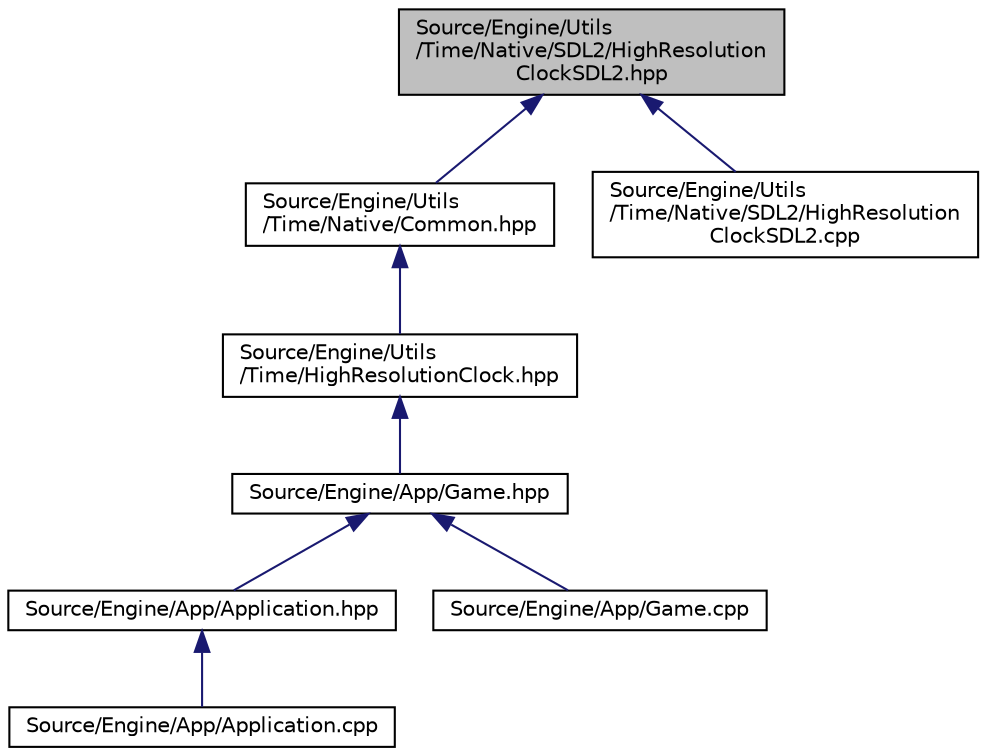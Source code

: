 digraph "Source/Engine/Utils/Time/Native/SDL2/HighResolutionClockSDL2.hpp"
{
  edge [fontname="Helvetica",fontsize="10",labelfontname="Helvetica",labelfontsize="10"];
  node [fontname="Helvetica",fontsize="10",shape=record];
  Node4 [label="Source/Engine/Utils\l/Time/Native/SDL2/HighResolution\lClockSDL2.hpp",height=0.2,width=0.4,color="black", fillcolor="grey75", style="filled", fontcolor="black"];
  Node4 -> Node5 [dir="back",color="midnightblue",fontsize="10",style="solid",fontname="Helvetica"];
  Node5 [label="Source/Engine/Utils\l/Time/Native/Common.hpp",height=0.2,width=0.4,color="black", fillcolor="white", style="filled",URL="$Utils_2Time_2Native_2Common_8hpp.html"];
  Node5 -> Node6 [dir="back",color="midnightblue",fontsize="10",style="solid",fontname="Helvetica"];
  Node6 [label="Source/Engine/Utils\l/Time/HighResolutionClock.hpp",height=0.2,width=0.4,color="black", fillcolor="white", style="filled",URL="$HighResolutionClock_8hpp.html"];
  Node6 -> Node7 [dir="back",color="midnightblue",fontsize="10",style="solid",fontname="Helvetica"];
  Node7 [label="Source/Engine/App/Game.hpp",height=0.2,width=0.4,color="black", fillcolor="white", style="filled",URL="$Game_8hpp.html"];
  Node7 -> Node8 [dir="back",color="midnightblue",fontsize="10",style="solid",fontname="Helvetica"];
  Node8 [label="Source/Engine/App/Application.hpp",height=0.2,width=0.4,color="black", fillcolor="white", style="filled",URL="$Application_8hpp.html"];
  Node8 -> Node9 [dir="back",color="midnightblue",fontsize="10",style="solid",fontname="Helvetica"];
  Node9 [label="Source/Engine/App/Application.cpp",height=0.2,width=0.4,color="black", fillcolor="white", style="filled",URL="$Application_8cpp.html"];
  Node7 -> Node10 [dir="back",color="midnightblue",fontsize="10",style="solid",fontname="Helvetica"];
  Node10 [label="Source/Engine/App/Game.cpp",height=0.2,width=0.4,color="black", fillcolor="white", style="filled",URL="$Game_8cpp.html"];
  Node4 -> Node11 [dir="back",color="midnightblue",fontsize="10",style="solid",fontname="Helvetica"];
  Node11 [label="Source/Engine/Utils\l/Time/Native/SDL2/HighResolution\lClockSDL2.cpp",height=0.2,width=0.4,color="black", fillcolor="white", style="filled",URL="$HighResolutionClockSDL2_8cpp.html"];
}
